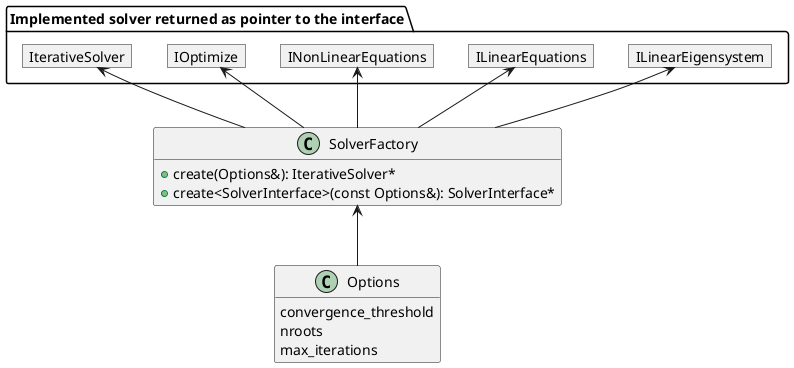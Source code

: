 @startuml
class Options{
convergence_threshold
nroots
max_iterations
}

class SolverFactory{
+create(Options&): IterativeSolver*
+create<SolverInterface>(const Options&): SolverInterface*
}

hide empty methods
hide empty fields

SolverFactory <-- Options
package "Implemented solver returned as pointer to the interface"{
object ILinearEigensystem
object ILinearEquations
object INonLinearEquations
object IOptimize
object IterativeSolver
}

IterativeSolver <-- SolverFactory
ILinearEigensystem <-- SolverFactory
ILinearEquations <-- SolverFactory
INonLinearEquations <-- SolverFactory
IOptimize <-- SolverFactory
@enduml